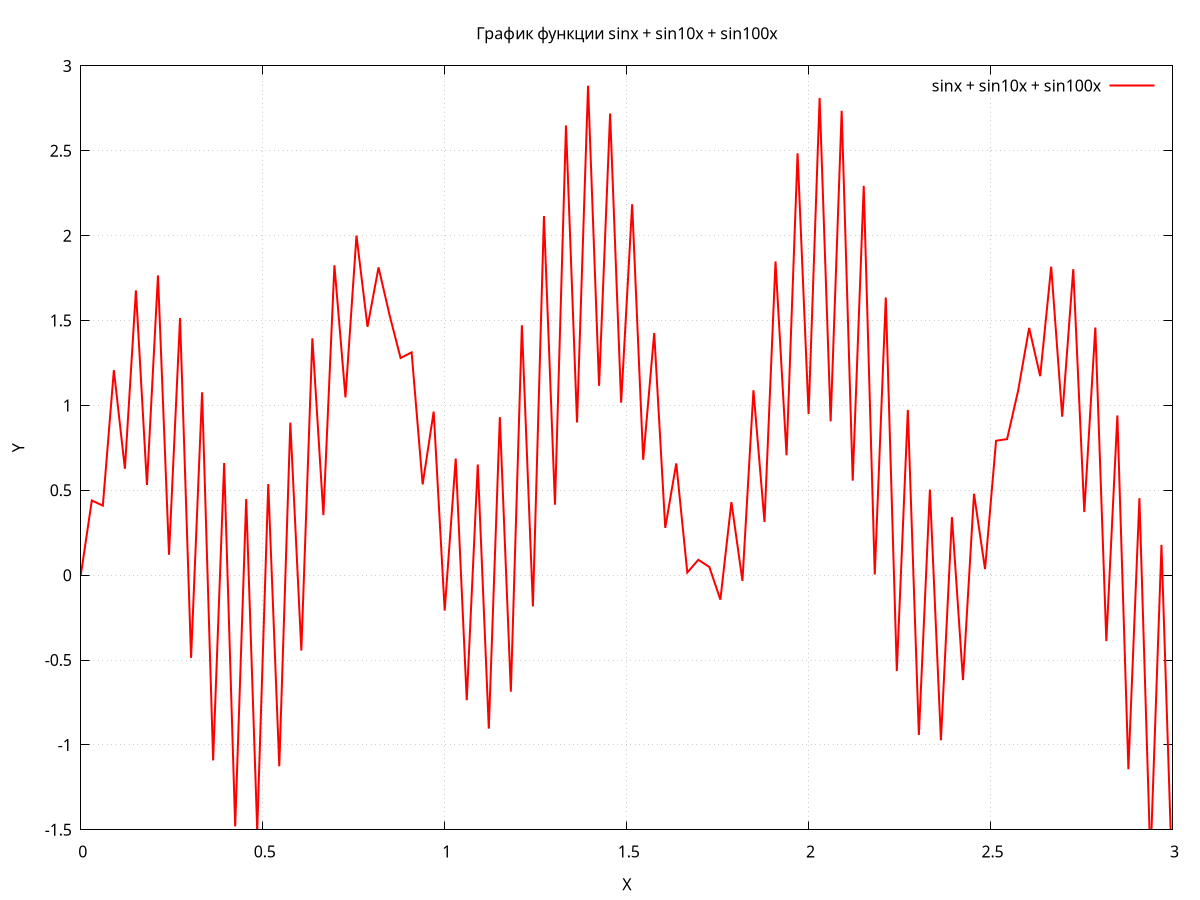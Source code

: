 set title "График функции sinx + sin10x + sin100x"
set xlabel "X"
set ylabel "Y"
set xrange [0:3]
set yrange [-1.5:3]
set grid
set key top right
plot sin(x) + sin(10 * x) + sin(100 * x) with lines lw 2 lc rgb "red" title "sinx + sin10x + sin100x"
set terminal pngcairo size 800,600
set output "4.png"
replot
set output
